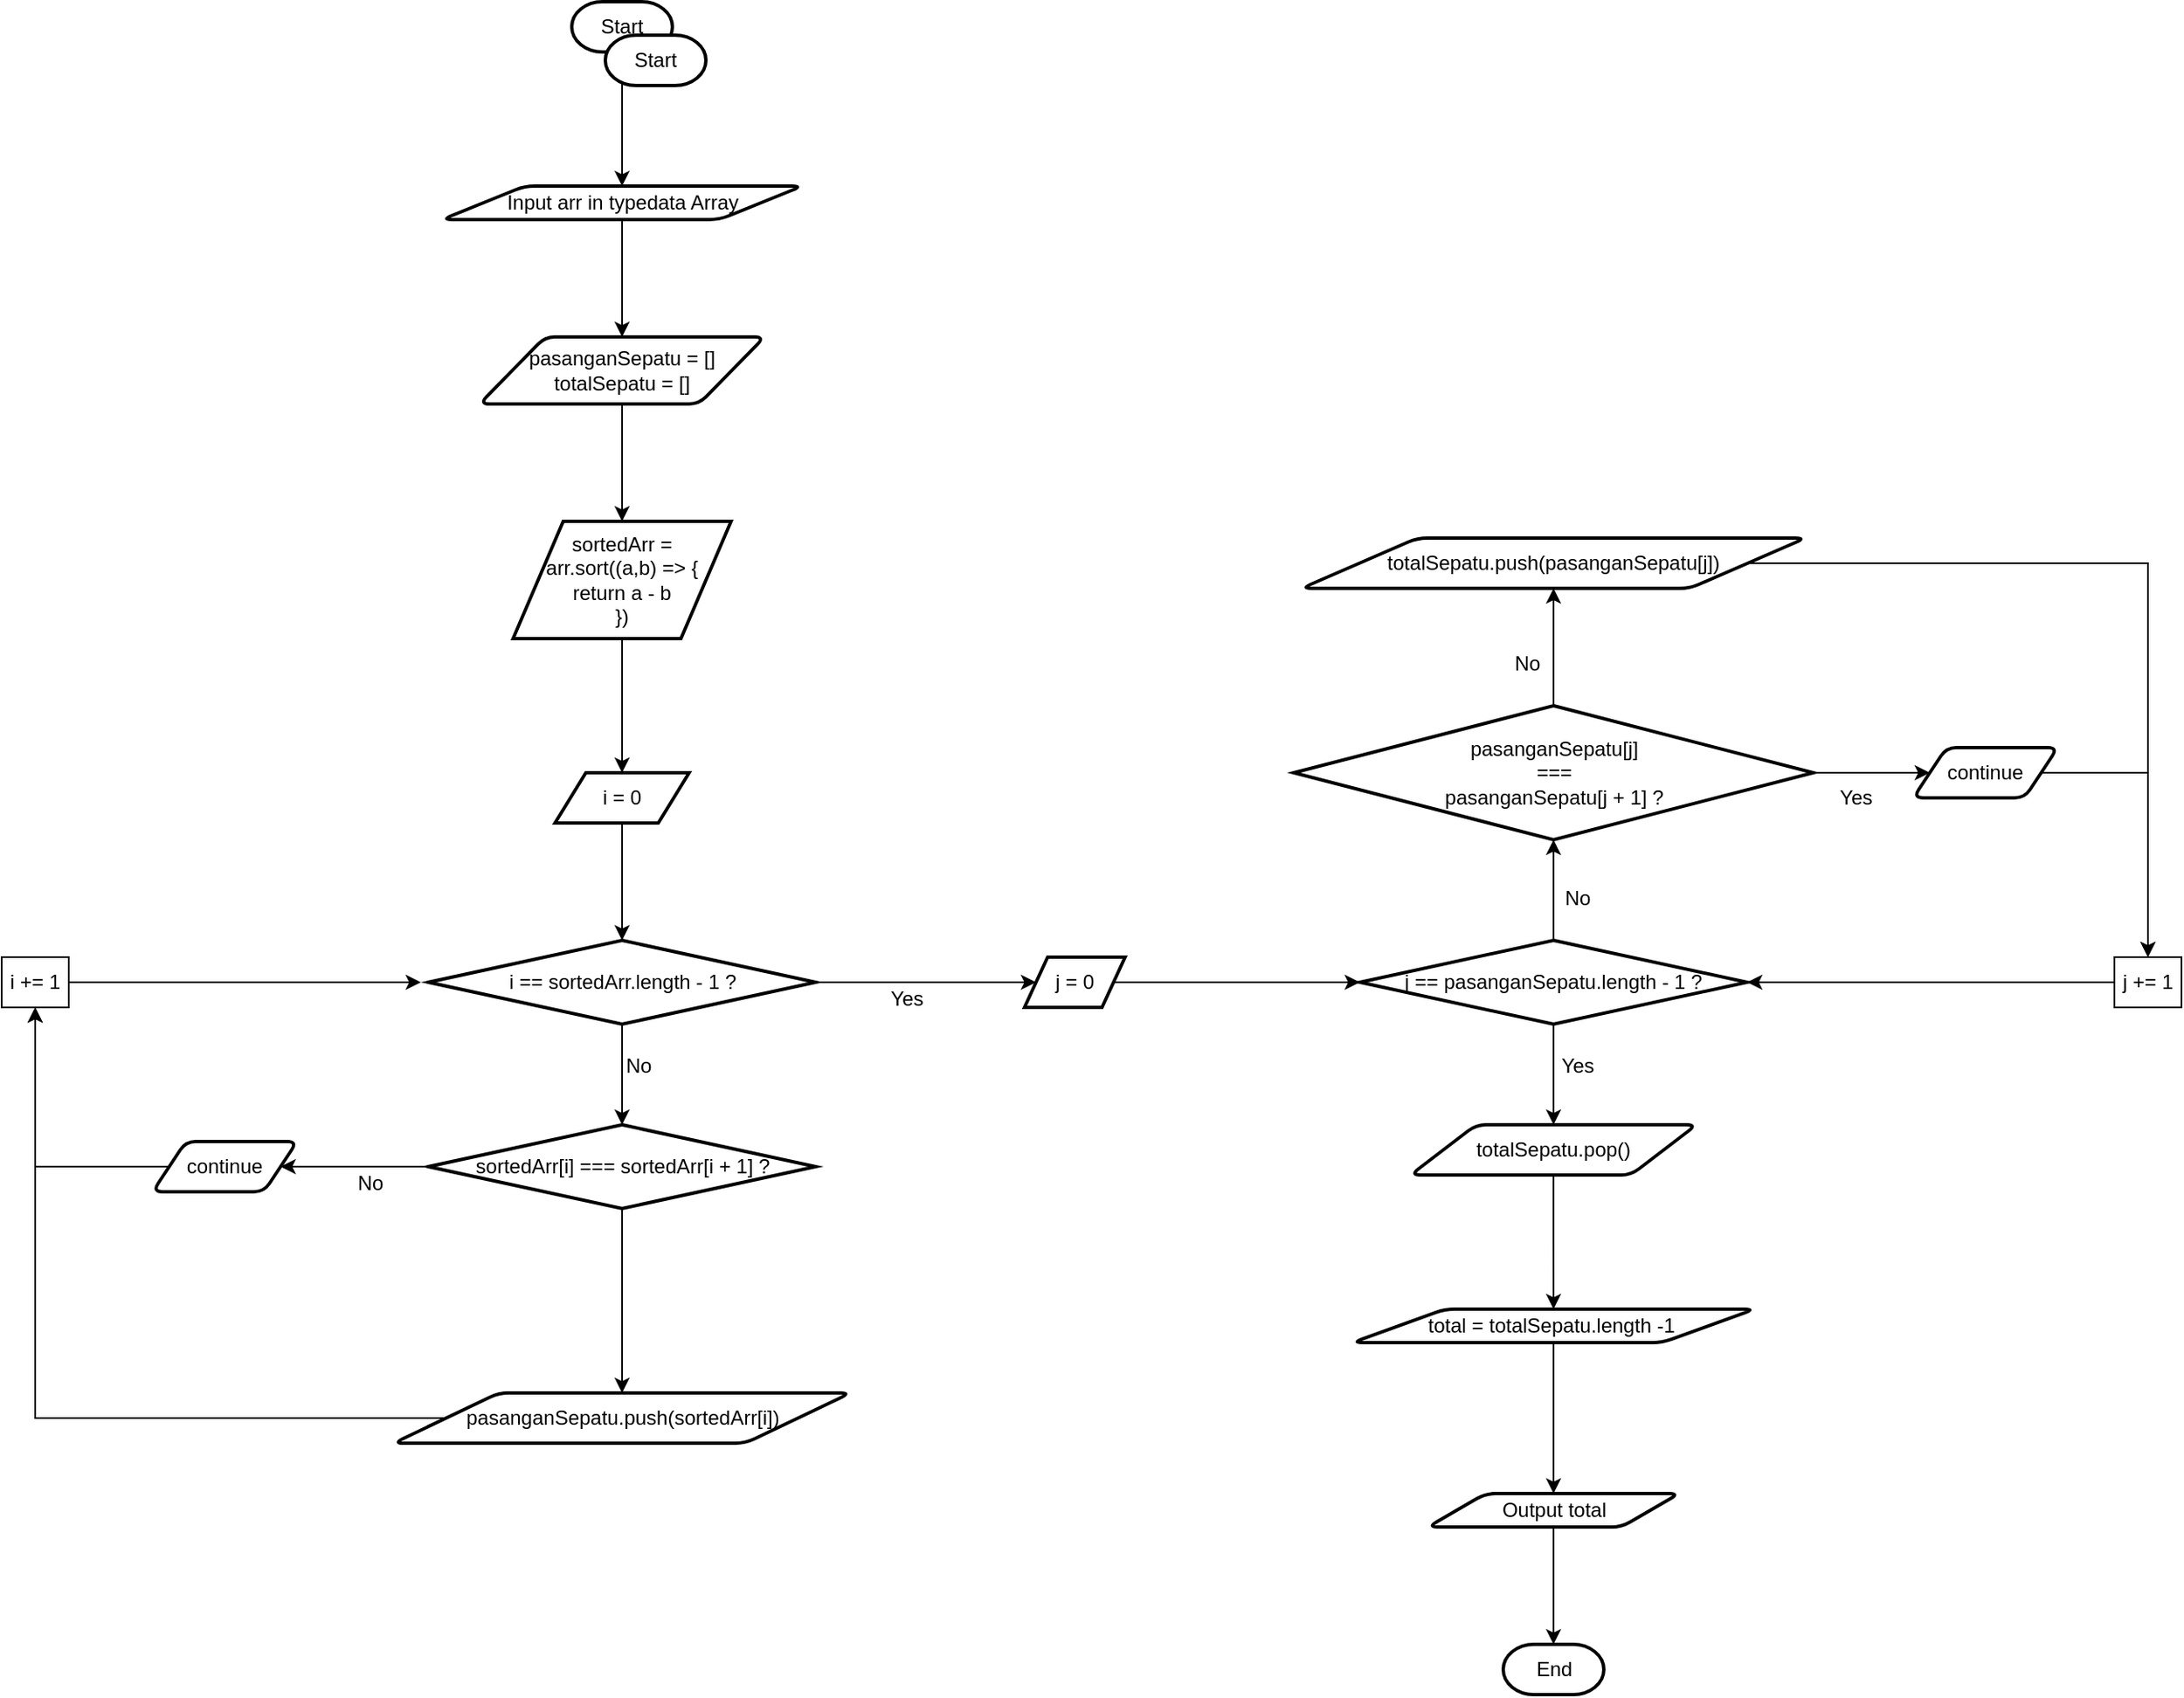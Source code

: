 <mxfile version="17.4.2" type="device"><diagram id="Xstq78b-7QUr2Qm1Ha8Z" name="Page-1"><mxGraphModel dx="1038" dy="579" grid="1" gridSize="10" guides="1" tooltips="1" connect="1" arrows="1" fold="1" page="1" pageScale="1" pageWidth="850" pageHeight="1100" math="0" shadow="0"><root><mxCell id="0"/><mxCell id="1" parent="0"/><mxCell id="1rIi-Wy3y7IAJT4fmSOu-11" style="edgeStyle=orthogonalEdgeStyle;rounded=0;orthogonalLoop=1;jettySize=auto;html=1;entryX=0.5;entryY=0;entryDx=0;entryDy=0;" edge="1" parent="1" source="1rIi-Wy3y7IAJT4fmSOu-1" target="1rIi-Wy3y7IAJT4fmSOu-3"><mxGeometry relative="1" as="geometry"/></mxCell><mxCell id="1rIi-Wy3y7IAJT4fmSOu-1" value="Start" style="strokeWidth=2;html=1;shape=mxgraph.flowchart.terminator;whiteSpace=wrap;" vertex="1" parent="1"><mxGeometry x="390" y="30" width="60" height="30" as="geometry"/></mxCell><mxCell id="1rIi-Wy3y7IAJT4fmSOu-13" style="edgeStyle=orthogonalEdgeStyle;rounded=0;orthogonalLoop=1;jettySize=auto;html=1;" edge="1" parent="1" source="1rIi-Wy3y7IAJT4fmSOu-2" target="1rIi-Wy3y7IAJT4fmSOu-4"><mxGeometry relative="1" as="geometry"/></mxCell><mxCell id="1rIi-Wy3y7IAJT4fmSOu-2" value="pasanganSepatu = []&lt;br&gt;totalSepatu = []" style="shape=parallelogram;html=1;strokeWidth=2;perimeter=parallelogramPerimeter;whiteSpace=wrap;rounded=1;arcSize=12;size=0.23;" vertex="1" parent="1"><mxGeometry x="335" y="230" width="170" height="40" as="geometry"/></mxCell><mxCell id="1rIi-Wy3y7IAJT4fmSOu-12" style="edgeStyle=orthogonalEdgeStyle;rounded=0;orthogonalLoop=1;jettySize=auto;html=1;entryX=0.5;entryY=0;entryDx=0;entryDy=0;" edge="1" parent="1" source="1rIi-Wy3y7IAJT4fmSOu-3" target="1rIi-Wy3y7IAJT4fmSOu-2"><mxGeometry relative="1" as="geometry"/></mxCell><mxCell id="1rIi-Wy3y7IAJT4fmSOu-3" value="Input arr in typedata Array" style="shape=parallelogram;html=1;strokeWidth=2;perimeter=parallelogramPerimeter;whiteSpace=wrap;rounded=1;arcSize=12;size=0.23;" vertex="1" parent="1"><mxGeometry x="312.5" y="140" width="215" height="20" as="geometry"/></mxCell><mxCell id="1rIi-Wy3y7IAJT4fmSOu-14" style="edgeStyle=orthogonalEdgeStyle;rounded=0;orthogonalLoop=1;jettySize=auto;html=1;entryX=0.5;entryY=0;entryDx=0;entryDy=0;" edge="1" parent="1" source="1rIi-Wy3y7IAJT4fmSOu-4" target="1rIi-Wy3y7IAJT4fmSOu-6"><mxGeometry relative="1" as="geometry"/></mxCell><mxCell id="1rIi-Wy3y7IAJT4fmSOu-4" value="sortedArr = arr.sort((a,b) =&amp;gt; {&lt;br&gt;return a - b&lt;br&gt;})" style="shape=parallelogram;html=1;strokeWidth=2;perimeter=parallelogramPerimeter;whiteSpace=wrap;rounded=1;arcSize=0;size=0.23;" vertex="1" parent="1"><mxGeometry x="355" y="340" width="130" height="70" as="geometry"/></mxCell><mxCell id="1rIi-Wy3y7IAJT4fmSOu-19" style="edgeStyle=orthogonalEdgeStyle;rounded=0;orthogonalLoop=1;jettySize=auto;html=1;entryX=0.5;entryY=0;entryDx=0;entryDy=0;" edge="1" parent="1" source="1rIi-Wy3y7IAJT4fmSOu-5" target="1rIi-Wy3y7IAJT4fmSOu-10"><mxGeometry relative="1" as="geometry"/></mxCell><mxCell id="1rIi-Wy3y7IAJT4fmSOu-21" style="edgeStyle=orthogonalEdgeStyle;rounded=0;orthogonalLoop=1;jettySize=auto;html=1;entryX=1;entryY=0.5;entryDx=0;entryDy=0;" edge="1" parent="1" source="1rIi-Wy3y7IAJT4fmSOu-5" target="1rIi-Wy3y7IAJT4fmSOu-8"><mxGeometry relative="1" as="geometry"/></mxCell><mxCell id="1rIi-Wy3y7IAJT4fmSOu-5" value="sortedArr[i] === sortedArr[i + 1] ?" style="strokeWidth=2;html=1;shape=mxgraph.flowchart.decision;whiteSpace=wrap;" vertex="1" parent="1"><mxGeometry x="304.5" y="700" width="231" height="50" as="geometry"/></mxCell><mxCell id="1rIi-Wy3y7IAJT4fmSOu-17" style="edgeStyle=orthogonalEdgeStyle;rounded=0;orthogonalLoop=1;jettySize=auto;html=1;entryX=0.5;entryY=0;entryDx=0;entryDy=0;entryPerimeter=0;" edge="1" parent="1" source="1rIi-Wy3y7IAJT4fmSOu-6" target="1rIi-Wy3y7IAJT4fmSOu-9"><mxGeometry relative="1" as="geometry"/></mxCell><mxCell id="1rIi-Wy3y7IAJT4fmSOu-6" value="i = 0" style="shape=parallelogram;html=1;strokeWidth=2;perimeter=parallelogramPerimeter;whiteSpace=wrap;rounded=1;arcSize=0;size=0.23;" vertex="1" parent="1"><mxGeometry x="380" y="490" width="80" height="30" as="geometry"/></mxCell><mxCell id="1rIi-Wy3y7IAJT4fmSOu-22" style="edgeStyle=orthogonalEdgeStyle;rounded=0;orthogonalLoop=1;jettySize=auto;html=1;entryX=0.5;entryY=1;entryDx=0;entryDy=0;" edge="1" parent="1" source="1rIi-Wy3y7IAJT4fmSOu-8" target="1rIi-Wy3y7IAJT4fmSOu-16"><mxGeometry relative="1" as="geometry"/></mxCell><mxCell id="1rIi-Wy3y7IAJT4fmSOu-8" value="continue" style="shape=parallelogram;html=1;strokeWidth=2;perimeter=parallelogramPerimeter;whiteSpace=wrap;rounded=1;arcSize=12;size=0.23;" vertex="1" parent="1"><mxGeometry x="140" y="710" width="86.25" height="30" as="geometry"/></mxCell><mxCell id="1rIi-Wy3y7IAJT4fmSOu-18" style="edgeStyle=orthogonalEdgeStyle;rounded=0;orthogonalLoop=1;jettySize=auto;html=1;entryX=0.5;entryY=0;entryDx=0;entryDy=0;entryPerimeter=0;" edge="1" parent="1" source="1rIi-Wy3y7IAJT4fmSOu-9" target="1rIi-Wy3y7IAJT4fmSOu-5"><mxGeometry relative="1" as="geometry"/></mxCell><mxCell id="1rIi-Wy3y7IAJT4fmSOu-26" style="edgeStyle=orthogonalEdgeStyle;rounded=0;orthogonalLoop=1;jettySize=auto;html=1;entryX=0;entryY=0.5;entryDx=0;entryDy=0;" edge="1" parent="1" source="1rIi-Wy3y7IAJT4fmSOu-9" target="1rIi-Wy3y7IAJT4fmSOu-24"><mxGeometry relative="1" as="geometry"/></mxCell><mxCell id="1rIi-Wy3y7IAJT4fmSOu-9" value="i == sortedArr.length - 1 ?" style="strokeWidth=2;html=1;shape=mxgraph.flowchart.decision;whiteSpace=wrap;" vertex="1" parent="1"><mxGeometry x="304.5" y="590" width="231" height="50" as="geometry"/></mxCell><mxCell id="1rIi-Wy3y7IAJT4fmSOu-20" style="edgeStyle=orthogonalEdgeStyle;rounded=0;orthogonalLoop=1;jettySize=auto;html=1;entryX=0.5;entryY=1;entryDx=0;entryDy=0;" edge="1" parent="1" source="1rIi-Wy3y7IAJT4fmSOu-10" target="1rIi-Wy3y7IAJT4fmSOu-16"><mxGeometry relative="1" as="geometry"/></mxCell><mxCell id="1rIi-Wy3y7IAJT4fmSOu-10" value="pasanganSepatu.push(sortedArr[i])" style="shape=parallelogram;html=1;strokeWidth=2;perimeter=parallelogramPerimeter;whiteSpace=wrap;rounded=1;arcSize=12;size=0.23;" vertex="1" parent="1"><mxGeometry x="283.75" y="860" width="272.5" height="30" as="geometry"/></mxCell><mxCell id="1rIi-Wy3y7IAJT4fmSOu-23" style="edgeStyle=orthogonalEdgeStyle;rounded=0;orthogonalLoop=1;jettySize=auto;html=1;" edge="1" parent="1" source="1rIi-Wy3y7IAJT4fmSOu-16"><mxGeometry relative="1" as="geometry"><mxPoint x="300" y="615" as="targetPoint"/></mxGeometry></mxCell><mxCell id="1rIi-Wy3y7IAJT4fmSOu-16" value="i += 1" style="rounded=0;whiteSpace=wrap;html=1;" vertex="1" parent="1"><mxGeometry x="50" y="600" width="40" height="30" as="geometry"/></mxCell><mxCell id="1rIi-Wy3y7IAJT4fmSOu-27" style="edgeStyle=orthogonalEdgeStyle;rounded=0;orthogonalLoop=1;jettySize=auto;html=1;entryX=0;entryY=0.5;entryDx=0;entryDy=0;entryPerimeter=0;" edge="1" parent="1" source="1rIi-Wy3y7IAJT4fmSOu-24" target="1rIi-Wy3y7IAJT4fmSOu-25"><mxGeometry relative="1" as="geometry"/></mxCell><mxCell id="1rIi-Wy3y7IAJT4fmSOu-24" value="j = 0" style="shape=parallelogram;html=1;strokeWidth=2;perimeter=parallelogramPerimeter;whiteSpace=wrap;rounded=1;arcSize=0;size=0.23;" vertex="1" parent="1"><mxGeometry x="660" y="600" width="60" height="30" as="geometry"/></mxCell><mxCell id="1rIi-Wy3y7IAJT4fmSOu-33" style="edgeStyle=orthogonalEdgeStyle;rounded=0;orthogonalLoop=1;jettySize=auto;html=1;entryX=0.5;entryY=1;entryDx=0;entryDy=0;entryPerimeter=0;" edge="1" parent="1" source="1rIi-Wy3y7IAJT4fmSOu-25" target="1rIi-Wy3y7IAJT4fmSOu-28"><mxGeometry relative="1" as="geometry"/></mxCell><mxCell id="1rIi-Wy3y7IAJT4fmSOu-44" style="edgeStyle=orthogonalEdgeStyle;rounded=0;orthogonalLoop=1;jettySize=auto;html=1;entryX=0.5;entryY=0;entryDx=0;entryDy=0;" edge="1" parent="1" source="1rIi-Wy3y7IAJT4fmSOu-25" target="1rIi-Wy3y7IAJT4fmSOu-39"><mxGeometry relative="1" as="geometry"/></mxCell><mxCell id="1rIi-Wy3y7IAJT4fmSOu-25" value="j == pasanganSepatu.length - 1 ?" style="strokeWidth=2;html=1;shape=mxgraph.flowchart.decision;whiteSpace=wrap;" vertex="1" parent="1"><mxGeometry x="860" y="590" width="231" height="50" as="geometry"/></mxCell><mxCell id="1rIi-Wy3y7IAJT4fmSOu-34" style="edgeStyle=orthogonalEdgeStyle;rounded=0;orthogonalLoop=1;jettySize=auto;html=1;entryX=0.5;entryY=1;entryDx=0;entryDy=0;" edge="1" parent="1" source="1rIi-Wy3y7IAJT4fmSOu-28" target="1rIi-Wy3y7IAJT4fmSOu-29"><mxGeometry relative="1" as="geometry"/></mxCell><mxCell id="1rIi-Wy3y7IAJT4fmSOu-36" style="edgeStyle=orthogonalEdgeStyle;rounded=0;orthogonalLoop=1;jettySize=auto;html=1;entryX=0;entryY=0.5;entryDx=0;entryDy=0;" edge="1" parent="1" source="1rIi-Wy3y7IAJT4fmSOu-28" target="1rIi-Wy3y7IAJT4fmSOu-30"><mxGeometry relative="1" as="geometry"/></mxCell><mxCell id="1rIi-Wy3y7IAJT4fmSOu-28" value="pasanganSepatu[j] &lt;br&gt;=== &lt;br&gt;pasanganSepatu[j + 1] ?" style="strokeWidth=2;html=1;shape=mxgraph.flowchart.decision;whiteSpace=wrap;" vertex="1" parent="1"><mxGeometry x="820.5" y="450" width="310" height="80" as="geometry"/></mxCell><mxCell id="1rIi-Wy3y7IAJT4fmSOu-35" style="edgeStyle=orthogonalEdgeStyle;rounded=0;orthogonalLoop=1;jettySize=auto;html=1;entryX=0.5;entryY=0;entryDx=0;entryDy=0;" edge="1" parent="1" source="1rIi-Wy3y7IAJT4fmSOu-29" target="1rIi-Wy3y7IAJT4fmSOu-31"><mxGeometry relative="1" as="geometry"/></mxCell><mxCell id="1rIi-Wy3y7IAJT4fmSOu-29" value="totalSepatu.push(pasanganSepatu[j])" style="shape=parallelogram;html=1;strokeWidth=2;perimeter=parallelogramPerimeter;whiteSpace=wrap;rounded=1;arcSize=12;size=0.23;" vertex="1" parent="1"><mxGeometry x="825.13" y="350" width="300.75" height="30" as="geometry"/></mxCell><mxCell id="1rIi-Wy3y7IAJT4fmSOu-37" style="edgeStyle=orthogonalEdgeStyle;rounded=0;orthogonalLoop=1;jettySize=auto;html=1;entryX=0.5;entryY=0;entryDx=0;entryDy=0;" edge="1" parent="1" source="1rIi-Wy3y7IAJT4fmSOu-30" target="1rIi-Wy3y7IAJT4fmSOu-31"><mxGeometry relative="1" as="geometry"/></mxCell><mxCell id="1rIi-Wy3y7IAJT4fmSOu-30" value="continue" style="shape=parallelogram;html=1;strokeWidth=2;perimeter=parallelogramPerimeter;whiteSpace=wrap;rounded=1;arcSize=12;size=0.23;" vertex="1" parent="1"><mxGeometry x="1190" y="475" width="86.25" height="30" as="geometry"/></mxCell><mxCell id="1rIi-Wy3y7IAJT4fmSOu-38" style="edgeStyle=orthogonalEdgeStyle;rounded=0;orthogonalLoop=1;jettySize=auto;html=1;entryX=1;entryY=0.5;entryDx=0;entryDy=0;entryPerimeter=0;" edge="1" parent="1" source="1rIi-Wy3y7IAJT4fmSOu-31" target="1rIi-Wy3y7IAJT4fmSOu-25"><mxGeometry relative="1" as="geometry"><Array as="points"><mxPoint x="1270" y="615"/><mxPoint x="1270" y="615"/></Array></mxGeometry></mxCell><mxCell id="1rIi-Wy3y7IAJT4fmSOu-31" value="j += 1" style="rounded=0;whiteSpace=wrap;html=1;" vertex="1" parent="1"><mxGeometry x="1310" y="600" width="40" height="30" as="geometry"/></mxCell><mxCell id="1rIi-Wy3y7IAJT4fmSOu-45" style="edgeStyle=orthogonalEdgeStyle;rounded=0;orthogonalLoop=1;jettySize=auto;html=1;entryX=0.5;entryY=0;entryDx=0;entryDy=0;" edge="1" parent="1" source="1rIi-Wy3y7IAJT4fmSOu-39" target="1rIi-Wy3y7IAJT4fmSOu-40"><mxGeometry relative="1" as="geometry"/></mxCell><mxCell id="1rIi-Wy3y7IAJT4fmSOu-39" value="totalSepatu.pop()" style="shape=parallelogram;html=1;strokeWidth=2;perimeter=parallelogramPerimeter;whiteSpace=wrap;rounded=1;arcSize=12;size=0.23;" vertex="1" parent="1"><mxGeometry x="890.14" y="700" width="170.74" height="30" as="geometry"/></mxCell><mxCell id="1rIi-Wy3y7IAJT4fmSOu-46" style="edgeStyle=orthogonalEdgeStyle;rounded=0;orthogonalLoop=1;jettySize=auto;html=1;entryX=0.5;entryY=0;entryDx=0;entryDy=0;" edge="1" parent="1" source="1rIi-Wy3y7IAJT4fmSOu-40" target="1rIi-Wy3y7IAJT4fmSOu-42"><mxGeometry relative="1" as="geometry"/></mxCell><mxCell id="1rIi-Wy3y7IAJT4fmSOu-40" value="total = totalSepatu.length -1&amp;nbsp;" style="shape=parallelogram;html=1;strokeWidth=2;perimeter=parallelogramPerimeter;whiteSpace=wrap;rounded=1;arcSize=12;size=0.23;" vertex="1" parent="1"><mxGeometry x="855.51" y="810" width="240" height="20" as="geometry"/></mxCell><mxCell id="1rIi-Wy3y7IAJT4fmSOu-47" style="edgeStyle=orthogonalEdgeStyle;rounded=0;orthogonalLoop=1;jettySize=auto;html=1;entryX=0.5;entryY=0;entryDx=0;entryDy=0;entryPerimeter=0;" edge="1" parent="1" source="1rIi-Wy3y7IAJT4fmSOu-42" target="1rIi-Wy3y7IAJT4fmSOu-43"><mxGeometry relative="1" as="geometry"/></mxCell><mxCell id="1rIi-Wy3y7IAJT4fmSOu-42" value="Output total" style="shape=parallelogram;html=1;strokeWidth=2;perimeter=parallelogramPerimeter;whiteSpace=wrap;rounded=1;arcSize=12;size=0.23;" vertex="1" parent="1"><mxGeometry x="900.51" y="920" width="150" height="20" as="geometry"/></mxCell><mxCell id="1rIi-Wy3y7IAJT4fmSOu-43" value="End" style="strokeWidth=2;html=1;shape=mxgraph.flowchart.terminator;whiteSpace=wrap;" vertex="1" parent="1"><mxGeometry x="945.5" y="1010" width="60" height="30" as="geometry"/></mxCell><mxCell id="1rIi-Wy3y7IAJT4fmSOu-48" value="No" style="text;html=1;strokeColor=none;fillColor=none;align=center;verticalAlign=middle;whiteSpace=wrap;rounded=0;" vertex="1" parent="1"><mxGeometry x="240" y="720" width="60" height="30" as="geometry"/></mxCell><mxCell id="1rIi-Wy3y7IAJT4fmSOu-49" value="Start" style="strokeWidth=2;html=1;shape=mxgraph.flowchart.terminator;whiteSpace=wrap;" vertex="1" parent="1"><mxGeometry x="410" y="50" width="60" height="30" as="geometry"/></mxCell><mxCell id="1rIi-Wy3y7IAJT4fmSOu-50" value="No" style="text;html=1;strokeColor=none;fillColor=none;align=center;verticalAlign=middle;whiteSpace=wrap;rounded=0;" vertex="1" parent="1"><mxGeometry x="400" y="650" width="60" height="30" as="geometry"/></mxCell><mxCell id="1rIi-Wy3y7IAJT4fmSOu-53" value="No" style="text;html=1;strokeColor=none;fillColor=none;align=center;verticalAlign=middle;whiteSpace=wrap;rounded=0;" vertex="1" parent="1"><mxGeometry x="960" y="550" width="60" height="30" as="geometry"/></mxCell><mxCell id="1rIi-Wy3y7IAJT4fmSOu-54" value="Yes" style="text;html=1;strokeColor=none;fillColor=none;align=center;verticalAlign=middle;whiteSpace=wrap;rounded=0;" vertex="1" parent="1"><mxGeometry x="560" y="610" width="60" height="30" as="geometry"/></mxCell><mxCell id="1rIi-Wy3y7IAJT4fmSOu-55" value="Yes" style="text;html=1;strokeColor=none;fillColor=none;align=center;verticalAlign=middle;whiteSpace=wrap;rounded=0;" vertex="1" parent="1"><mxGeometry x="960" y="650" width="60" height="30" as="geometry"/></mxCell><mxCell id="1rIi-Wy3y7IAJT4fmSOu-56" value="Yes" style="text;html=1;strokeColor=none;fillColor=none;align=center;verticalAlign=middle;whiteSpace=wrap;rounded=0;" vertex="1" parent="1"><mxGeometry x="1125.88" y="490" width="60" height="30" as="geometry"/></mxCell><mxCell id="1rIi-Wy3y7IAJT4fmSOu-57" value="No" style="text;html=1;strokeColor=none;fillColor=none;align=center;verticalAlign=middle;whiteSpace=wrap;rounded=0;" vertex="1" parent="1"><mxGeometry x="930" y="410" width="60" height="30" as="geometry"/></mxCell></root></mxGraphModel></diagram></mxfile>